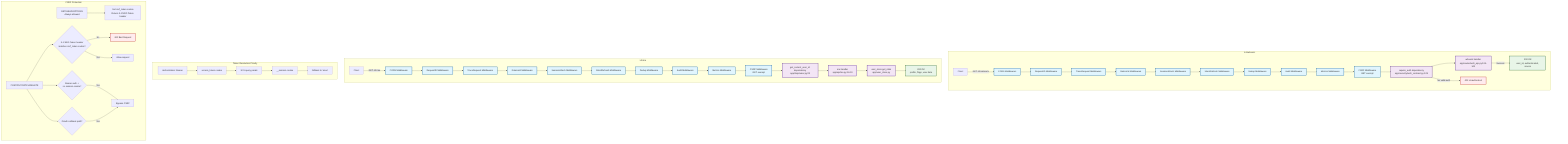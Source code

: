 graph TD
    %% /v1/whoami flow
    subgraph "/v1/whoami"
        ClientWhoAmI[Client] -->|GET /v1/whoami| CORSWhoAmI[CORS Middleware]
        CORSWhoAmI --> RequestIDWhoAmI[RequestID Middleware]
        RequestIDWhoAmI --> TraceWhoAmI[TraceRequest Middleware]
        TraceWhoAmI --> RateLimitWhoAmI[RateLimit Middleware]
        RateLimitWhoAmI --> SessionWhoAmI[SessionAttach Middleware]
        SessionWhoAmI --> SilentRefreshWhoAmI[SilentRefresh Middleware]
        SilentRefreshWhoAmI --> DedupWhoAmI[Dedup Middleware]
        DedupWhoAmI --> AuditWhoAmI[Audit Middleware]
        AuditWhoAmI --> MetricsWhoAmI[Metrics Middleware]
        MetricsWhoAmI --> CSRFWhoAmI[CSRF Middleware<br/>GET exempt]
        CSRFWhoAmI --> AuthContractWhoAmI[require_auth dependency<br/>app/security/auth_contract.py:129]
        AuthContractWhoAmI --> HandlerWhoAmI[whoami handler<br/>app/router/auth_api.py:124-143]

        AuthContractWhoAmI -->|No valid auth| Error401WhoAmI[401 Unauthorized]
        HandlerWhoAmI -->|Success| Response200WhoAmI[200 OK<br/>user_id, authenticated, source]
    end

    %% /v1/me flow
    subgraph "/v1/me"
        ClientMe[Client] -->|GET /v1/me| CORSMe[CORS Middleware]
        CORSMe --> RequestIDMe[RequestID Middleware]
        RequestIDMe --> TraceMe[TraceRequest Middleware]
        TraceMe --> RateLimitMe[RateLimit Middleware]
        RateLimitMe --> SessionMe[SessionAttach Middleware]
        SessionMe --> SilentRefreshMe[SilentRefresh Middleware]
        SilentRefreshMe --> DedupMe[Dedup Middleware]
        DedupMe --> AuditMe[Audit Middleware]
        AuditMe --> MetricsMe[Metrics Middleware]
        MetricsMe --> CSRFMe[CSRF Middleware<br/>GET exempt]
        CSRFMe --> UserDepMe[get_current_user_id dependency<br/>app/deps/user.py:23]
        UserDepMe --> HandlerMe[me handler<br/>app/api/me.py:16-53]
        HandlerMe --> UserStoreMe[user_store.get_stats<br/>app/user_store.py]
        UserStoreMe --> Response200Me[200 OK<br/>profile, flags, user data]
    end

    %% Auth token resolution details
    subgraph "Token Resolution Priority"
        Bearer[Authorization: Bearer] --> Cookie[access_token cookie]
        Cookie --> WSP[W S query param]
        WSP --> Session[__session cookie]
        Session --> Anon[fallback to 'anon']
    end

    %% CSRF behavior
    subgraph "CSRF Protection"
        GET[GET/HEAD/OPTIONS<br/>Always allowed] --> SetToken[Set csrf_token cookie<br/>Return X-CSRF-Token header]
        POST[POST/PUT/PATCH/DELETE] --> CheckHeader{X-CSRF-Token header<br/>matches csrf_token cookie?}
        CheckHeader -->|No| CSRF400[400 Bad Request]
        CheckHeader -->|Yes| Allow[Allow request]
        POST --> BearerBypass{Bearer auth +<br/>no session cookie?}
        BearerBypass -->|Yes| BypassCSRF[Bypass CSRF]
        POST --> OAuthPath{OAuth callback path?}
        OAuthPath -->|Yes| BypassCSRF
    end

    %% Styling
    classDef middlewareClass fill:#e1f5fe,stroke:#01579b,stroke-width:2px
    classDef handlerClass fill:#f3e5f5,stroke:#4a148c,stroke-width:2px
    classDef errorClass fill:#ffebee,stroke:#b71c1c,stroke-width:2px
    classDef successClass fill:#e8f5e8,stroke:#1b5e20,stroke-width:2px

    class CORSWhoAmI,CORSMe,RequestIDWhoAmI,RequestIDMe,TraceWhoAmI,TraceMe,RateLimitWhoAmI,RateLimitMe,SessionWhoAmI,SessionMe,SilentRefreshWhoAmI,SilentRefreshMe,DedupWhoAmI,DedupMe,AuditWhoAmI,AuditMe,MetricsWhoAmI,MetricsMe,CSRFWhoAmI,CSRFMe middlewareClass
    class AuthContractWhoAmI,UserDepMe,HandlerWhoAmI,HandlerMe,UserStoreMe handlerClass
    class Error401WhoAmI,CSRF400 errorClass
    class Response200WhoAmI,Response200Me successClass